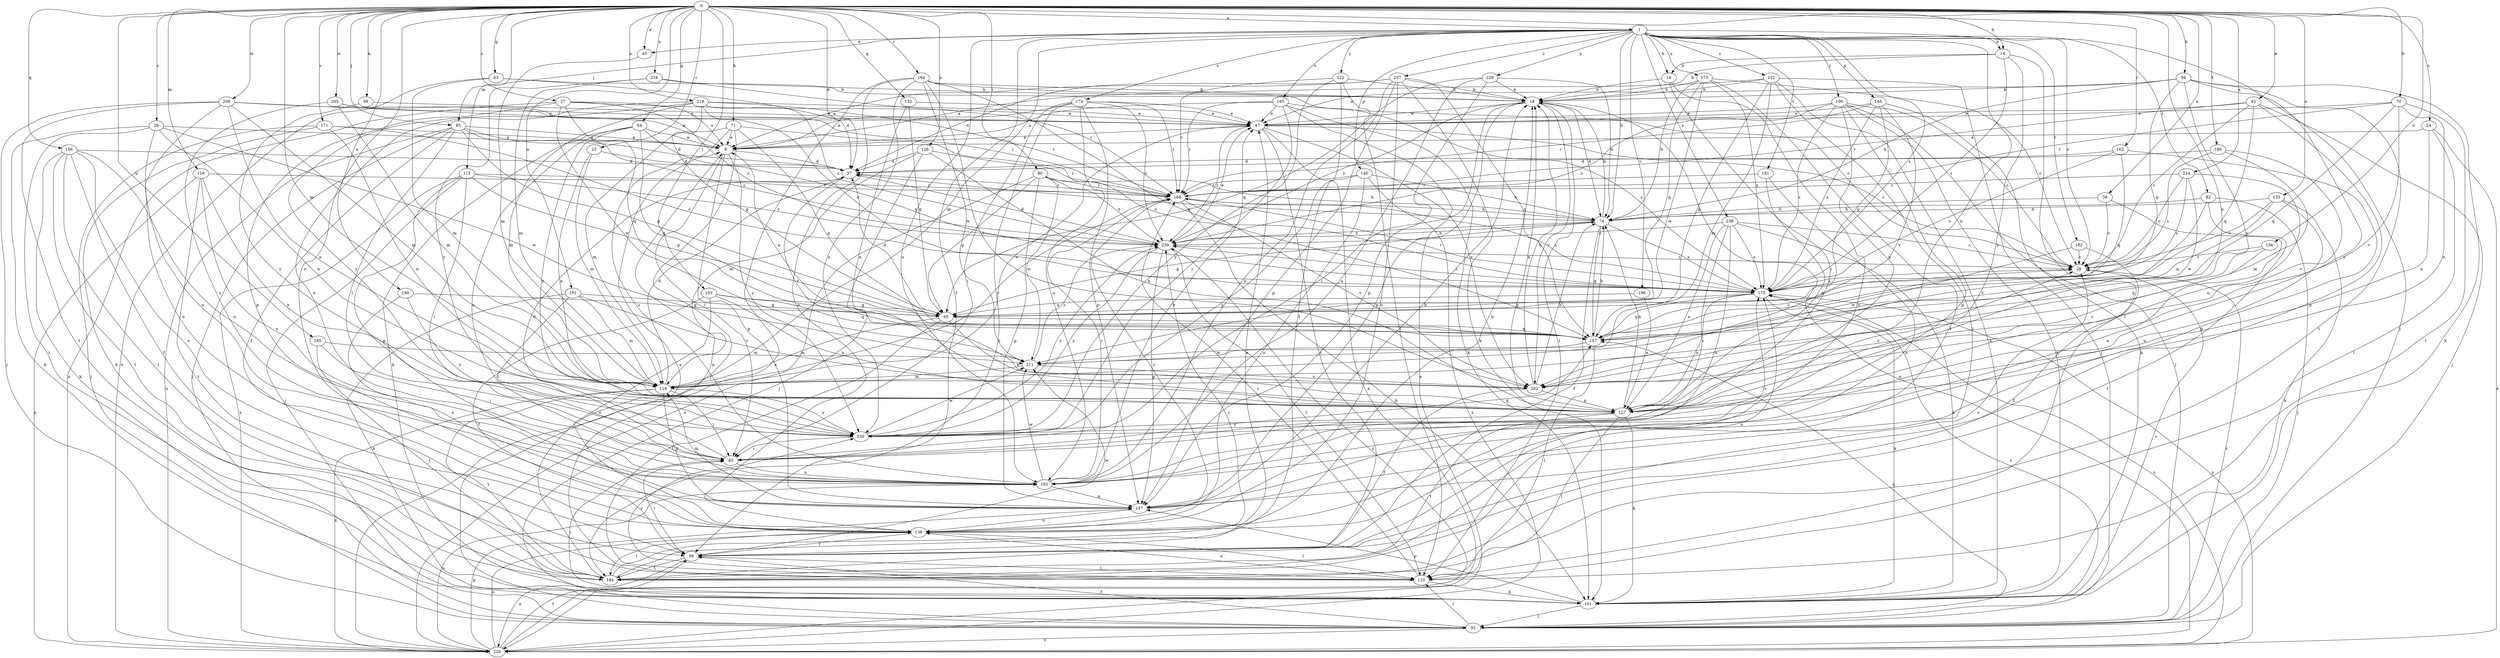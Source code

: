 strict digraph  {
0;
1;
9;
14;
16;
18;
23;
24;
26;
27;
28;
37;
38;
43;
45;
47;
56;
63;
64;
65;
70;
71;
74;
80;
82;
83;
85;
92;
94;
99;
101;
103;
106;
110;
115;
116;
118;
126;
127;
135;
136;
138;
140;
146;
147;
152;
156;
157;
162;
164;
166;
171;
173;
174;
175;
180;
181;
182;
184;
185;
190;
191;
193;
195;
196;
202;
205;
208;
211;
214;
216;
219;
220;
222;
229;
230;
232;
237;
238;
239;
0 -> 1  [label=a];
0 -> 14  [label=b];
0 -> 23  [label=c];
0 -> 24  [label=c];
0 -> 26  [label=c];
0 -> 27  [label=c];
0 -> 37  [label=d];
0 -> 38  [label=e];
0 -> 43  [label=e];
0 -> 45  [label=e];
0 -> 63  [label=g];
0 -> 64  [label=g];
0 -> 70  [label=h];
0 -> 71  [label=h];
0 -> 80  [label=i];
0 -> 85  [label=j];
0 -> 94  [label=k];
0 -> 99  [label=k];
0 -> 103  [label=l];
0 -> 115  [label=m];
0 -> 116  [label=m];
0 -> 118  [label=m];
0 -> 126  [label=n];
0 -> 127  [label=n];
0 -> 135  [label=o];
0 -> 136  [label=o];
0 -> 138  [label=o];
0 -> 152  [label=q];
0 -> 156  [label=q];
0 -> 162  [label=r];
0 -> 164  [label=r];
0 -> 171  [label=s];
0 -> 180  [label=t];
0 -> 185  [label=u];
0 -> 190  [label=u];
0 -> 191  [label=u];
0 -> 205  [label=w];
0 -> 208  [label=w];
0 -> 214  [label=x];
0 -> 216  [label=x];
0 -> 219  [label=x];
1 -> 14  [label=b];
1 -> 16  [label=b];
1 -> 28  [label=c];
1 -> 45  [label=e];
1 -> 56  [label=f];
1 -> 74  [label=h];
1 -> 82  [label=i];
1 -> 85  [label=j];
1 -> 92  [label=j];
1 -> 106  [label=l];
1 -> 118  [label=m];
1 -> 127  [label=n];
1 -> 140  [label=p];
1 -> 146  [label=p];
1 -> 173  [label=s];
1 -> 174  [label=s];
1 -> 175  [label=s];
1 -> 181  [label=t];
1 -> 182  [label=t];
1 -> 193  [label=u];
1 -> 195  [label=v];
1 -> 196  [label=v];
1 -> 222  [label=y];
1 -> 229  [label=y];
1 -> 232  [label=z];
1 -> 237  [label=z];
1 -> 238  [label=z];
9 -> 37  [label=d];
9 -> 83  [label=i];
9 -> 147  [label=p];
9 -> 230  [label=y];
14 -> 16  [label=b];
14 -> 18  [label=b];
14 -> 110  [label=l];
14 -> 175  [label=s];
14 -> 230  [label=y];
16 -> 18  [label=b];
16 -> 83  [label=i];
16 -> 138  [label=o];
18 -> 47  [label=e];
18 -> 74  [label=h];
18 -> 83  [label=i];
18 -> 110  [label=l];
18 -> 147  [label=p];
18 -> 202  [label=v];
18 -> 220  [label=x];
18 -> 239  [label=z];
23 -> 37  [label=d];
23 -> 118  [label=m];
23 -> 127  [label=n];
24 -> 9  [label=a];
24 -> 110  [label=l];
24 -> 127  [label=n];
24 -> 220  [label=x];
26 -> 9  [label=a];
26 -> 101  [label=k];
26 -> 127  [label=n];
26 -> 184  [label=t];
26 -> 193  [label=u];
26 -> 211  [label=w];
27 -> 9  [label=a];
27 -> 47  [label=e];
27 -> 157  [label=q];
27 -> 211  [label=w];
27 -> 220  [label=x];
27 -> 230  [label=y];
27 -> 239  [label=z];
28 -> 175  [label=s];
37 -> 166  [label=r];
37 -> 202  [label=v];
38 -> 28  [label=c];
38 -> 74  [label=h];
38 -> 193  [label=u];
43 -> 28  [label=c];
43 -> 47  [label=e];
43 -> 92  [label=j];
43 -> 147  [label=p];
43 -> 157  [label=q];
43 -> 166  [label=r];
45 -> 118  [label=m];
47 -> 9  [label=a];
47 -> 28  [label=c];
47 -> 184  [label=t];
47 -> 202  [label=v];
47 -> 220  [label=x];
47 -> 239  [label=z];
56 -> 28  [label=c];
56 -> 83  [label=i];
56 -> 110  [label=l];
56 -> 175  [label=s];
56 -> 184  [label=t];
56 -> 211  [label=w];
56 -> 220  [label=x];
63 -> 18  [label=b];
63 -> 37  [label=d];
63 -> 118  [label=m];
63 -> 220  [label=x];
64 -> 9  [label=a];
64 -> 101  [label=k];
64 -> 157  [label=q];
64 -> 175  [label=s];
64 -> 193  [label=u];
64 -> 230  [label=y];
65 -> 37  [label=d];
65 -> 110  [label=l];
65 -> 118  [label=m];
65 -> 127  [label=n];
65 -> 157  [label=q];
70 -> 47  [label=e];
70 -> 110  [label=l];
70 -> 127  [label=n];
70 -> 157  [label=q];
70 -> 166  [label=r];
70 -> 202  [label=v];
71 -> 9  [label=a];
71 -> 92  [label=j];
71 -> 118  [label=m];
71 -> 157  [label=q];
71 -> 175  [label=s];
71 -> 193  [label=u];
74 -> 18  [label=b];
74 -> 37  [label=d];
74 -> 56  [label=f];
74 -> 65  [label=g];
74 -> 157  [label=q];
74 -> 175  [label=s];
74 -> 239  [label=z];
80 -> 65  [label=g];
80 -> 74  [label=h];
80 -> 147  [label=p];
80 -> 166  [label=r];
80 -> 211  [label=w];
80 -> 220  [label=x];
80 -> 239  [label=z];
82 -> 74  [label=h];
82 -> 92  [label=j];
82 -> 184  [label=t];
82 -> 202  [label=v];
83 -> 37  [label=d];
83 -> 157  [label=q];
83 -> 193  [label=u];
85 -> 9  [label=a];
85 -> 37  [label=d];
85 -> 56  [label=f];
85 -> 65  [label=g];
85 -> 83  [label=i];
85 -> 92  [label=j];
85 -> 220  [label=x];
85 -> 239  [label=z];
92 -> 28  [label=c];
92 -> 56  [label=f];
92 -> 110  [label=l];
92 -> 157  [label=q];
92 -> 175  [label=s];
92 -> 220  [label=x];
94 -> 18  [label=b];
94 -> 47  [label=e];
94 -> 65  [label=g];
94 -> 74  [label=h];
94 -> 101  [label=k];
94 -> 184  [label=t];
94 -> 202  [label=v];
94 -> 230  [label=y];
99 -> 47  [label=e];
99 -> 230  [label=y];
101 -> 28  [label=c];
101 -> 83  [label=i];
101 -> 92  [label=j];
101 -> 147  [label=p];
103 -> 56  [label=f];
103 -> 65  [label=g];
103 -> 127  [label=n];
103 -> 138  [label=o];
103 -> 157  [label=q];
106 -> 28  [label=c];
106 -> 47  [label=e];
106 -> 92  [label=j];
106 -> 101  [label=k];
106 -> 127  [label=n];
106 -> 147  [label=p];
106 -> 175  [label=s];
106 -> 239  [label=z];
110 -> 9  [label=a];
110 -> 101  [label=k];
110 -> 138  [label=o];
110 -> 166  [label=r];
110 -> 230  [label=y];
115 -> 65  [label=g];
115 -> 83  [label=i];
115 -> 92  [label=j];
115 -> 147  [label=p];
115 -> 166  [label=r];
115 -> 220  [label=x];
115 -> 239  [label=z];
116 -> 166  [label=r];
116 -> 184  [label=t];
116 -> 193  [label=u];
116 -> 220  [label=x];
116 -> 230  [label=y];
118 -> 37  [label=d];
118 -> 47  [label=e];
118 -> 83  [label=i];
118 -> 147  [label=p];
118 -> 166  [label=r];
118 -> 184  [label=t];
118 -> 220  [label=x];
118 -> 230  [label=y];
126 -> 37  [label=d];
126 -> 92  [label=j];
126 -> 118  [label=m];
126 -> 127  [label=n];
126 -> 166  [label=r];
127 -> 18  [label=b];
127 -> 28  [label=c];
127 -> 74  [label=h];
127 -> 101  [label=k];
127 -> 110  [label=l];
127 -> 184  [label=t];
127 -> 230  [label=y];
135 -> 28  [label=c];
135 -> 74  [label=h];
135 -> 101  [label=k];
135 -> 157  [label=q];
135 -> 193  [label=u];
136 -> 28  [label=c];
136 -> 157  [label=q];
136 -> 202  [label=v];
138 -> 18  [label=b];
138 -> 56  [label=f];
138 -> 110  [label=l];
138 -> 166  [label=r];
138 -> 184  [label=t];
140 -> 74  [label=h];
140 -> 138  [label=o];
140 -> 166  [label=r];
140 -> 220  [label=x];
140 -> 230  [label=y];
146 -> 47  [label=e];
146 -> 65  [label=g];
146 -> 101  [label=k];
146 -> 166  [label=r];
146 -> 175  [label=s];
146 -> 202  [label=v];
147 -> 18  [label=b];
147 -> 118  [label=m];
147 -> 138  [label=o];
152 -> 47  [label=e];
152 -> 65  [label=g];
152 -> 127  [label=n];
156 -> 37  [label=d];
156 -> 56  [label=f];
156 -> 101  [label=k];
156 -> 110  [label=l];
156 -> 138  [label=o];
156 -> 184  [label=t];
156 -> 193  [label=u];
157 -> 9  [label=a];
157 -> 28  [label=c];
157 -> 74  [label=h];
157 -> 110  [label=l];
157 -> 211  [label=w];
162 -> 37  [label=d];
162 -> 147  [label=p];
162 -> 157  [label=q];
162 -> 175  [label=s];
164 -> 18  [label=b];
164 -> 28  [label=c];
164 -> 138  [label=o];
164 -> 157  [label=q];
164 -> 202  [label=v];
164 -> 211  [label=w];
164 -> 220  [label=x];
164 -> 230  [label=y];
166 -> 74  [label=h];
166 -> 101  [label=k];
166 -> 175  [label=s];
166 -> 202  [label=v];
171 -> 9  [label=a];
171 -> 92  [label=j];
171 -> 101  [label=k];
171 -> 127  [label=n];
171 -> 175  [label=s];
173 -> 18  [label=b];
173 -> 28  [label=c];
173 -> 65  [label=g];
173 -> 74  [label=h];
173 -> 175  [label=s];
173 -> 184  [label=t];
173 -> 211  [label=w];
174 -> 9  [label=a];
174 -> 47  [label=e];
174 -> 83  [label=i];
174 -> 147  [label=p];
174 -> 166  [label=r];
174 -> 184  [label=t];
174 -> 193  [label=u];
174 -> 239  [label=z];
175 -> 65  [label=g];
175 -> 101  [label=k];
175 -> 127  [label=n];
175 -> 157  [label=q];
175 -> 166  [label=r];
175 -> 220  [label=x];
175 -> 239  [label=z];
180 -> 37  [label=d];
180 -> 118  [label=m];
180 -> 175  [label=s];
180 -> 202  [label=v];
181 -> 127  [label=n];
181 -> 138  [label=o];
181 -> 166  [label=r];
182 -> 28  [label=c];
182 -> 56  [label=f];
182 -> 211  [label=w];
184 -> 9  [label=a];
184 -> 47  [label=e];
184 -> 239  [label=z];
185 -> 83  [label=i];
185 -> 184  [label=t];
185 -> 211  [label=w];
190 -> 65  [label=g];
190 -> 138  [label=o];
190 -> 230  [label=y];
191 -> 65  [label=g];
191 -> 83  [label=i];
191 -> 101  [label=k];
191 -> 118  [label=m];
191 -> 202  [label=v];
193 -> 47  [label=e];
193 -> 147  [label=p];
193 -> 166  [label=r];
193 -> 175  [label=s];
193 -> 211  [label=w];
195 -> 9  [label=a];
195 -> 47  [label=e];
195 -> 101  [label=k];
195 -> 166  [label=r];
195 -> 175  [label=s];
195 -> 220  [label=x];
195 -> 230  [label=y];
196 -> 65  [label=g];
196 -> 127  [label=n];
202 -> 18  [label=b];
202 -> 56  [label=f];
202 -> 74  [label=h];
202 -> 127  [label=n];
205 -> 47  [label=e];
205 -> 118  [label=m];
205 -> 166  [label=r];
205 -> 193  [label=u];
208 -> 9  [label=a];
208 -> 47  [label=e];
208 -> 92  [label=j];
208 -> 118  [label=m];
208 -> 127  [label=n];
208 -> 138  [label=o];
208 -> 184  [label=t];
211 -> 118  [label=m];
211 -> 202  [label=v];
211 -> 239  [label=z];
214 -> 28  [label=c];
214 -> 127  [label=n];
214 -> 166  [label=r];
214 -> 175  [label=s];
214 -> 211  [label=w];
216 -> 18  [label=b];
216 -> 118  [label=m];
216 -> 166  [label=r];
216 -> 230  [label=y];
219 -> 47  [label=e];
219 -> 65  [label=g];
219 -> 118  [label=m];
219 -> 147  [label=p];
219 -> 166  [label=r];
219 -> 175  [label=s];
219 -> 193  [label=u];
219 -> 239  [label=z];
220 -> 56  [label=f];
220 -> 138  [label=o];
220 -> 147  [label=p];
220 -> 175  [label=s];
220 -> 193  [label=u];
220 -> 239  [label=z];
222 -> 18  [label=b];
222 -> 56  [label=f];
222 -> 110  [label=l];
222 -> 166  [label=r];
222 -> 230  [label=y];
229 -> 18  [label=b];
229 -> 65  [label=g];
229 -> 74  [label=h];
229 -> 147  [label=p];
229 -> 193  [label=u];
230 -> 83  [label=i];
230 -> 211  [label=w];
230 -> 239  [label=z];
232 -> 9  [label=a];
232 -> 18  [label=b];
232 -> 92  [label=j];
232 -> 101  [label=k];
232 -> 118  [label=m];
232 -> 157  [label=q];
232 -> 184  [label=t];
237 -> 9  [label=a];
237 -> 18  [label=b];
237 -> 37  [label=d];
237 -> 101  [label=k];
237 -> 138  [label=o];
237 -> 147  [label=p];
237 -> 157  [label=q];
237 -> 193  [label=u];
238 -> 28  [label=c];
238 -> 83  [label=i];
238 -> 101  [label=k];
238 -> 127  [label=n];
238 -> 175  [label=s];
238 -> 193  [label=u];
238 -> 239  [label=z];
239 -> 28  [label=c];
239 -> 37  [label=d];
239 -> 47  [label=e];
239 -> 74  [label=h];
239 -> 110  [label=l];
239 -> 147  [label=p];
239 -> 230  [label=y];
}
